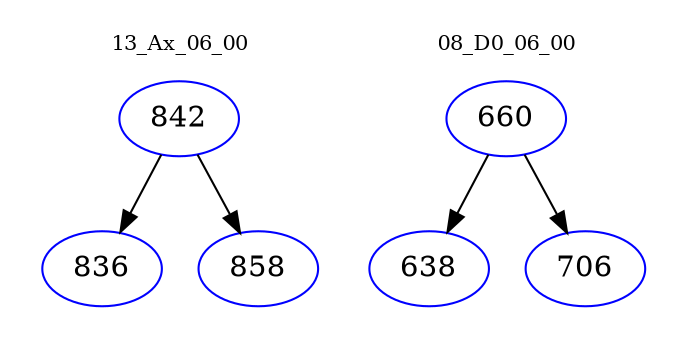 digraph{
subgraph cluster_0 {
color = white
label = "13_Ax_06_00";
fontsize=10;
T0_842 [label="842", color="blue"]
T0_842 -> T0_836 [color="black"]
T0_836 [label="836", color="blue"]
T0_842 -> T0_858 [color="black"]
T0_858 [label="858", color="blue"]
}
subgraph cluster_1 {
color = white
label = "08_D0_06_00";
fontsize=10;
T1_660 [label="660", color="blue"]
T1_660 -> T1_638 [color="black"]
T1_638 [label="638", color="blue"]
T1_660 -> T1_706 [color="black"]
T1_706 [label="706", color="blue"]
}
}
